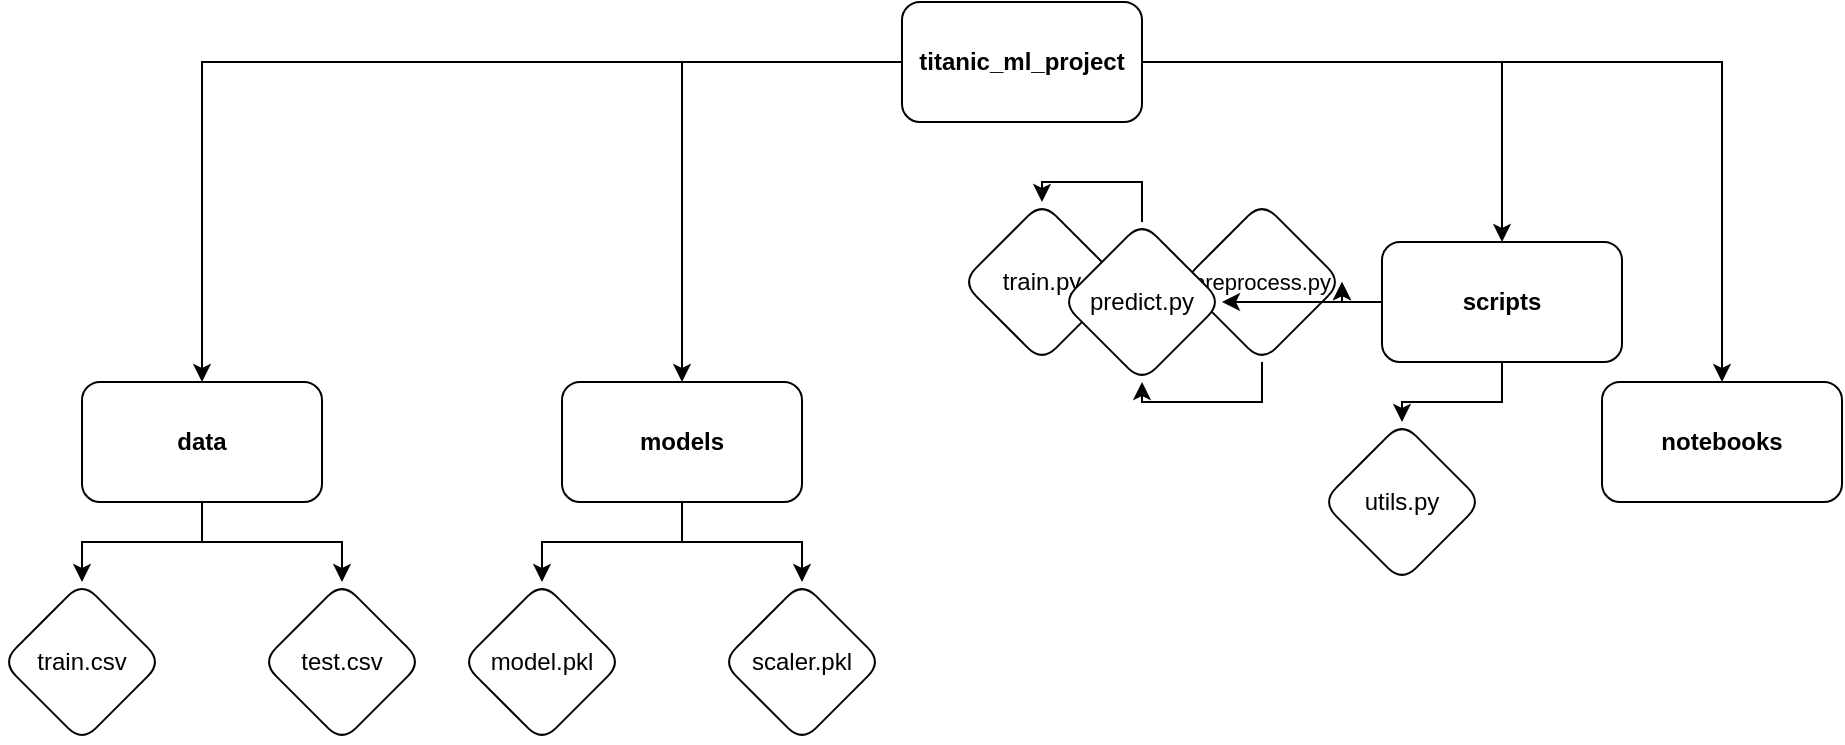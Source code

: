 <mxfile version="26.0.16">
  <diagram name="第 1 页" id="oHD4Ffq2n3VPvw9LJycC">
    <mxGraphModel dx="2261" dy="752" grid="1" gridSize="10" guides="1" tooltips="1" connect="1" arrows="1" fold="1" page="1" pageScale="1" pageWidth="827" pageHeight="1169" math="0" shadow="0">
      <root>
        <mxCell id="0" />
        <mxCell id="1" parent="0" />
        <mxCell id="FgMGe-JlmILben86hI7q-3" value="" style="edgeStyle=orthogonalEdgeStyle;rounded=0;orthogonalLoop=1;jettySize=auto;html=1;" edge="1" parent="1" source="FgMGe-JlmILben86hI7q-1" target="FgMGe-JlmILben86hI7q-2">
          <mxGeometry relative="1" as="geometry" />
        </mxCell>
        <mxCell id="FgMGe-JlmILben86hI7q-5" value="" style="edgeStyle=orthogonalEdgeStyle;rounded=0;orthogonalLoop=1;jettySize=auto;html=1;" edge="1" parent="1" source="FgMGe-JlmILben86hI7q-1" target="FgMGe-JlmILben86hI7q-4">
          <mxGeometry relative="1" as="geometry" />
        </mxCell>
        <mxCell id="FgMGe-JlmILben86hI7q-7" value="" style="edgeStyle=orthogonalEdgeStyle;rounded=0;orthogonalLoop=1;jettySize=auto;html=1;" edge="1" parent="1" source="FgMGe-JlmILben86hI7q-1" target="FgMGe-JlmILben86hI7q-6">
          <mxGeometry relative="1" as="geometry" />
        </mxCell>
        <mxCell id="FgMGe-JlmILben86hI7q-9" value="" style="edgeStyle=orthogonalEdgeStyle;rounded=0;orthogonalLoop=1;jettySize=auto;html=1;" edge="1" parent="1" source="FgMGe-JlmILben86hI7q-1" target="FgMGe-JlmILben86hI7q-8">
          <mxGeometry relative="1" as="geometry" />
        </mxCell>
        <mxCell id="FgMGe-JlmILben86hI7q-1" value="&lt;h4&gt;titanic_ml_project&lt;/h4&gt;" style="rounded=1;whiteSpace=wrap;html=1;" vertex="1" parent="1">
          <mxGeometry x="340" y="120" width="120" height="60" as="geometry" />
        </mxCell>
        <mxCell id="FgMGe-JlmILben86hI7q-13" value="" style="edgeStyle=orthogonalEdgeStyle;rounded=0;orthogonalLoop=1;jettySize=auto;html=1;" edge="1" parent="1" source="FgMGe-JlmILben86hI7q-2" target="FgMGe-JlmILben86hI7q-12">
          <mxGeometry relative="1" as="geometry" />
        </mxCell>
        <mxCell id="FgMGe-JlmILben86hI7q-15" value="" style="edgeStyle=orthogonalEdgeStyle;rounded=0;orthogonalLoop=1;jettySize=auto;html=1;" edge="1" parent="1" source="FgMGe-JlmILben86hI7q-2" target="FgMGe-JlmILben86hI7q-14">
          <mxGeometry relative="1" as="geometry" />
        </mxCell>
        <mxCell id="FgMGe-JlmILben86hI7q-2" value="&lt;h4&gt;data&lt;/h4&gt;" style="rounded=1;whiteSpace=wrap;html=1;" vertex="1" parent="1">
          <mxGeometry x="-70" y="310" width="120" height="60" as="geometry" />
        </mxCell>
        <mxCell id="FgMGe-JlmILben86hI7q-17" value="" style="edgeStyle=orthogonalEdgeStyle;rounded=0;orthogonalLoop=1;jettySize=auto;html=1;" edge="1" parent="1" source="FgMGe-JlmILben86hI7q-4" target="FgMGe-JlmILben86hI7q-16">
          <mxGeometry relative="1" as="geometry" />
        </mxCell>
        <mxCell id="FgMGe-JlmILben86hI7q-19" value="" style="edgeStyle=orthogonalEdgeStyle;rounded=0;orthogonalLoop=1;jettySize=auto;html=1;" edge="1" parent="1" source="FgMGe-JlmILben86hI7q-4" target="FgMGe-JlmILben86hI7q-18">
          <mxGeometry relative="1" as="geometry" />
        </mxCell>
        <mxCell id="FgMGe-JlmILben86hI7q-4" value="&lt;h4&gt;models&lt;/h4&gt;" style="rounded=1;whiteSpace=wrap;html=1;" vertex="1" parent="1">
          <mxGeometry x="170" y="310" width="120" height="60" as="geometry" />
        </mxCell>
        <mxCell id="FgMGe-JlmILben86hI7q-21" value="" style="edgeStyle=orthogonalEdgeStyle;rounded=0;orthogonalLoop=1;jettySize=auto;html=1;" edge="1" parent="1" source="FgMGe-JlmILben86hI7q-22" target="FgMGe-JlmILben86hI7q-20">
          <mxGeometry relative="1" as="geometry" />
        </mxCell>
        <mxCell id="FgMGe-JlmILben86hI7q-23" value="" style="edgeStyle=orthogonalEdgeStyle;rounded=0;orthogonalLoop=1;jettySize=auto;html=1;" edge="1" parent="1" source="FgMGe-JlmILben86hI7q-24" target="FgMGe-JlmILben86hI7q-22">
          <mxGeometry relative="1" as="geometry" />
        </mxCell>
        <mxCell id="FgMGe-JlmILben86hI7q-25" value="" style="edgeStyle=orthogonalEdgeStyle;rounded=0;orthogonalLoop=1;jettySize=auto;html=1;" edge="1" parent="1" source="FgMGe-JlmILben86hI7q-6" target="FgMGe-JlmILben86hI7q-24">
          <mxGeometry relative="1" as="geometry" />
        </mxCell>
        <mxCell id="FgMGe-JlmILben86hI7q-27" value="" style="edgeStyle=orthogonalEdgeStyle;rounded=0;orthogonalLoop=1;jettySize=auto;html=1;" edge="1" parent="1" source="FgMGe-JlmILben86hI7q-6" target="FgMGe-JlmILben86hI7q-26">
          <mxGeometry relative="1" as="geometry" />
        </mxCell>
        <mxCell id="FgMGe-JlmILben86hI7q-6" value="&lt;h4&gt;scripts&lt;/h4&gt;" style="rounded=1;whiteSpace=wrap;html=1;" vertex="1" parent="1">
          <mxGeometry x="580" y="240" width="120" height="60" as="geometry" />
        </mxCell>
        <mxCell id="FgMGe-JlmILben86hI7q-8" value="&lt;h4&gt;notebooks&lt;/h4&gt;" style="rounded=1;whiteSpace=wrap;html=1;" vertex="1" parent="1">
          <mxGeometry x="690" y="310" width="120" height="60" as="geometry" />
        </mxCell>
        <mxCell id="FgMGe-JlmILben86hI7q-12" value="train.csv" style="rhombus;whiteSpace=wrap;html=1;rounded=1;" vertex="1" parent="1">
          <mxGeometry x="-110" y="410" width="80" height="80" as="geometry" />
        </mxCell>
        <mxCell id="FgMGe-JlmILben86hI7q-14" value="test.csv" style="rhombus;whiteSpace=wrap;html=1;rounded=1;" vertex="1" parent="1">
          <mxGeometry x="20" y="410" width="80" height="80" as="geometry" />
        </mxCell>
        <mxCell id="FgMGe-JlmILben86hI7q-16" value="model.pkl" style="rhombus;whiteSpace=wrap;html=1;rounded=1;" vertex="1" parent="1">
          <mxGeometry x="120" y="410" width="80" height="80" as="geometry" />
        </mxCell>
        <mxCell id="FgMGe-JlmILben86hI7q-18" value="scaler.pkl" style="rhombus;whiteSpace=wrap;html=1;rounded=1;" vertex="1" parent="1">
          <mxGeometry x="250" y="410" width="80" height="80" as="geometry" />
        </mxCell>
        <mxCell id="FgMGe-JlmILben86hI7q-20" value="train.py" style="rhombus;whiteSpace=wrap;html=1;rounded=1;" vertex="1" parent="1">
          <mxGeometry x="370" y="220" width="80" height="80" as="geometry" />
        </mxCell>
        <mxCell id="FgMGe-JlmILben86hI7q-26" value="utils.py" style="rhombus;whiteSpace=wrap;html=1;rounded=1;" vertex="1" parent="1">
          <mxGeometry x="550" y="330" width="80" height="80" as="geometry" />
        </mxCell>
        <mxCell id="FgMGe-JlmILben86hI7q-29" value="" style="edgeStyle=orthogonalEdgeStyle;rounded=0;orthogonalLoop=1;jettySize=auto;html=1;" edge="1" parent="1" source="FgMGe-JlmILben86hI7q-6" target="FgMGe-JlmILben86hI7q-24">
          <mxGeometry relative="1" as="geometry">
            <mxPoint x="580" y="270" as="sourcePoint" />
            <mxPoint x="390" y="260" as="targetPoint" />
          </mxGeometry>
        </mxCell>
        <mxCell id="FgMGe-JlmILben86hI7q-24" value="&lt;font style=&quot;font-size: 11px;&quot;&gt;preprocess.py&lt;/font&gt;" style="rhombus;whiteSpace=wrap;html=1;rounded=1;" vertex="1" parent="1">
          <mxGeometry x="480" y="220" width="80" height="80" as="geometry" />
        </mxCell>
        <mxCell id="FgMGe-JlmILben86hI7q-30" value="" style="edgeStyle=orthogonalEdgeStyle;rounded=0;orthogonalLoop=1;jettySize=auto;html=1;" edge="1" parent="1" source="FgMGe-JlmILben86hI7q-6" target="FgMGe-JlmILben86hI7q-22">
          <mxGeometry relative="1" as="geometry">
            <mxPoint x="580" y="270" as="sourcePoint" />
            <mxPoint x="300" y="260" as="targetPoint" />
          </mxGeometry>
        </mxCell>
        <mxCell id="FgMGe-JlmILben86hI7q-22" value="predict.py" style="rhombus;whiteSpace=wrap;html=1;rounded=1;" vertex="1" parent="1">
          <mxGeometry x="420" y="230" width="80" height="80" as="geometry" />
        </mxCell>
      </root>
    </mxGraphModel>
  </diagram>
</mxfile>
